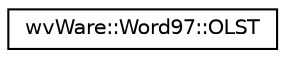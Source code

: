 digraph "类继承关系图"
{
  edge [fontname="Helvetica",fontsize="10",labelfontname="Helvetica",labelfontsize="10"];
  node [fontname="Helvetica",fontsize="10",shape=record];
  rankdir="LR";
  Node0 [label="wvWare::Word97::OLST",height=0.2,width=0.4,color="black", fillcolor="white", style="filled",URL="$structwv_ware_1_1_word97_1_1_o_l_s_t.html"];
}
